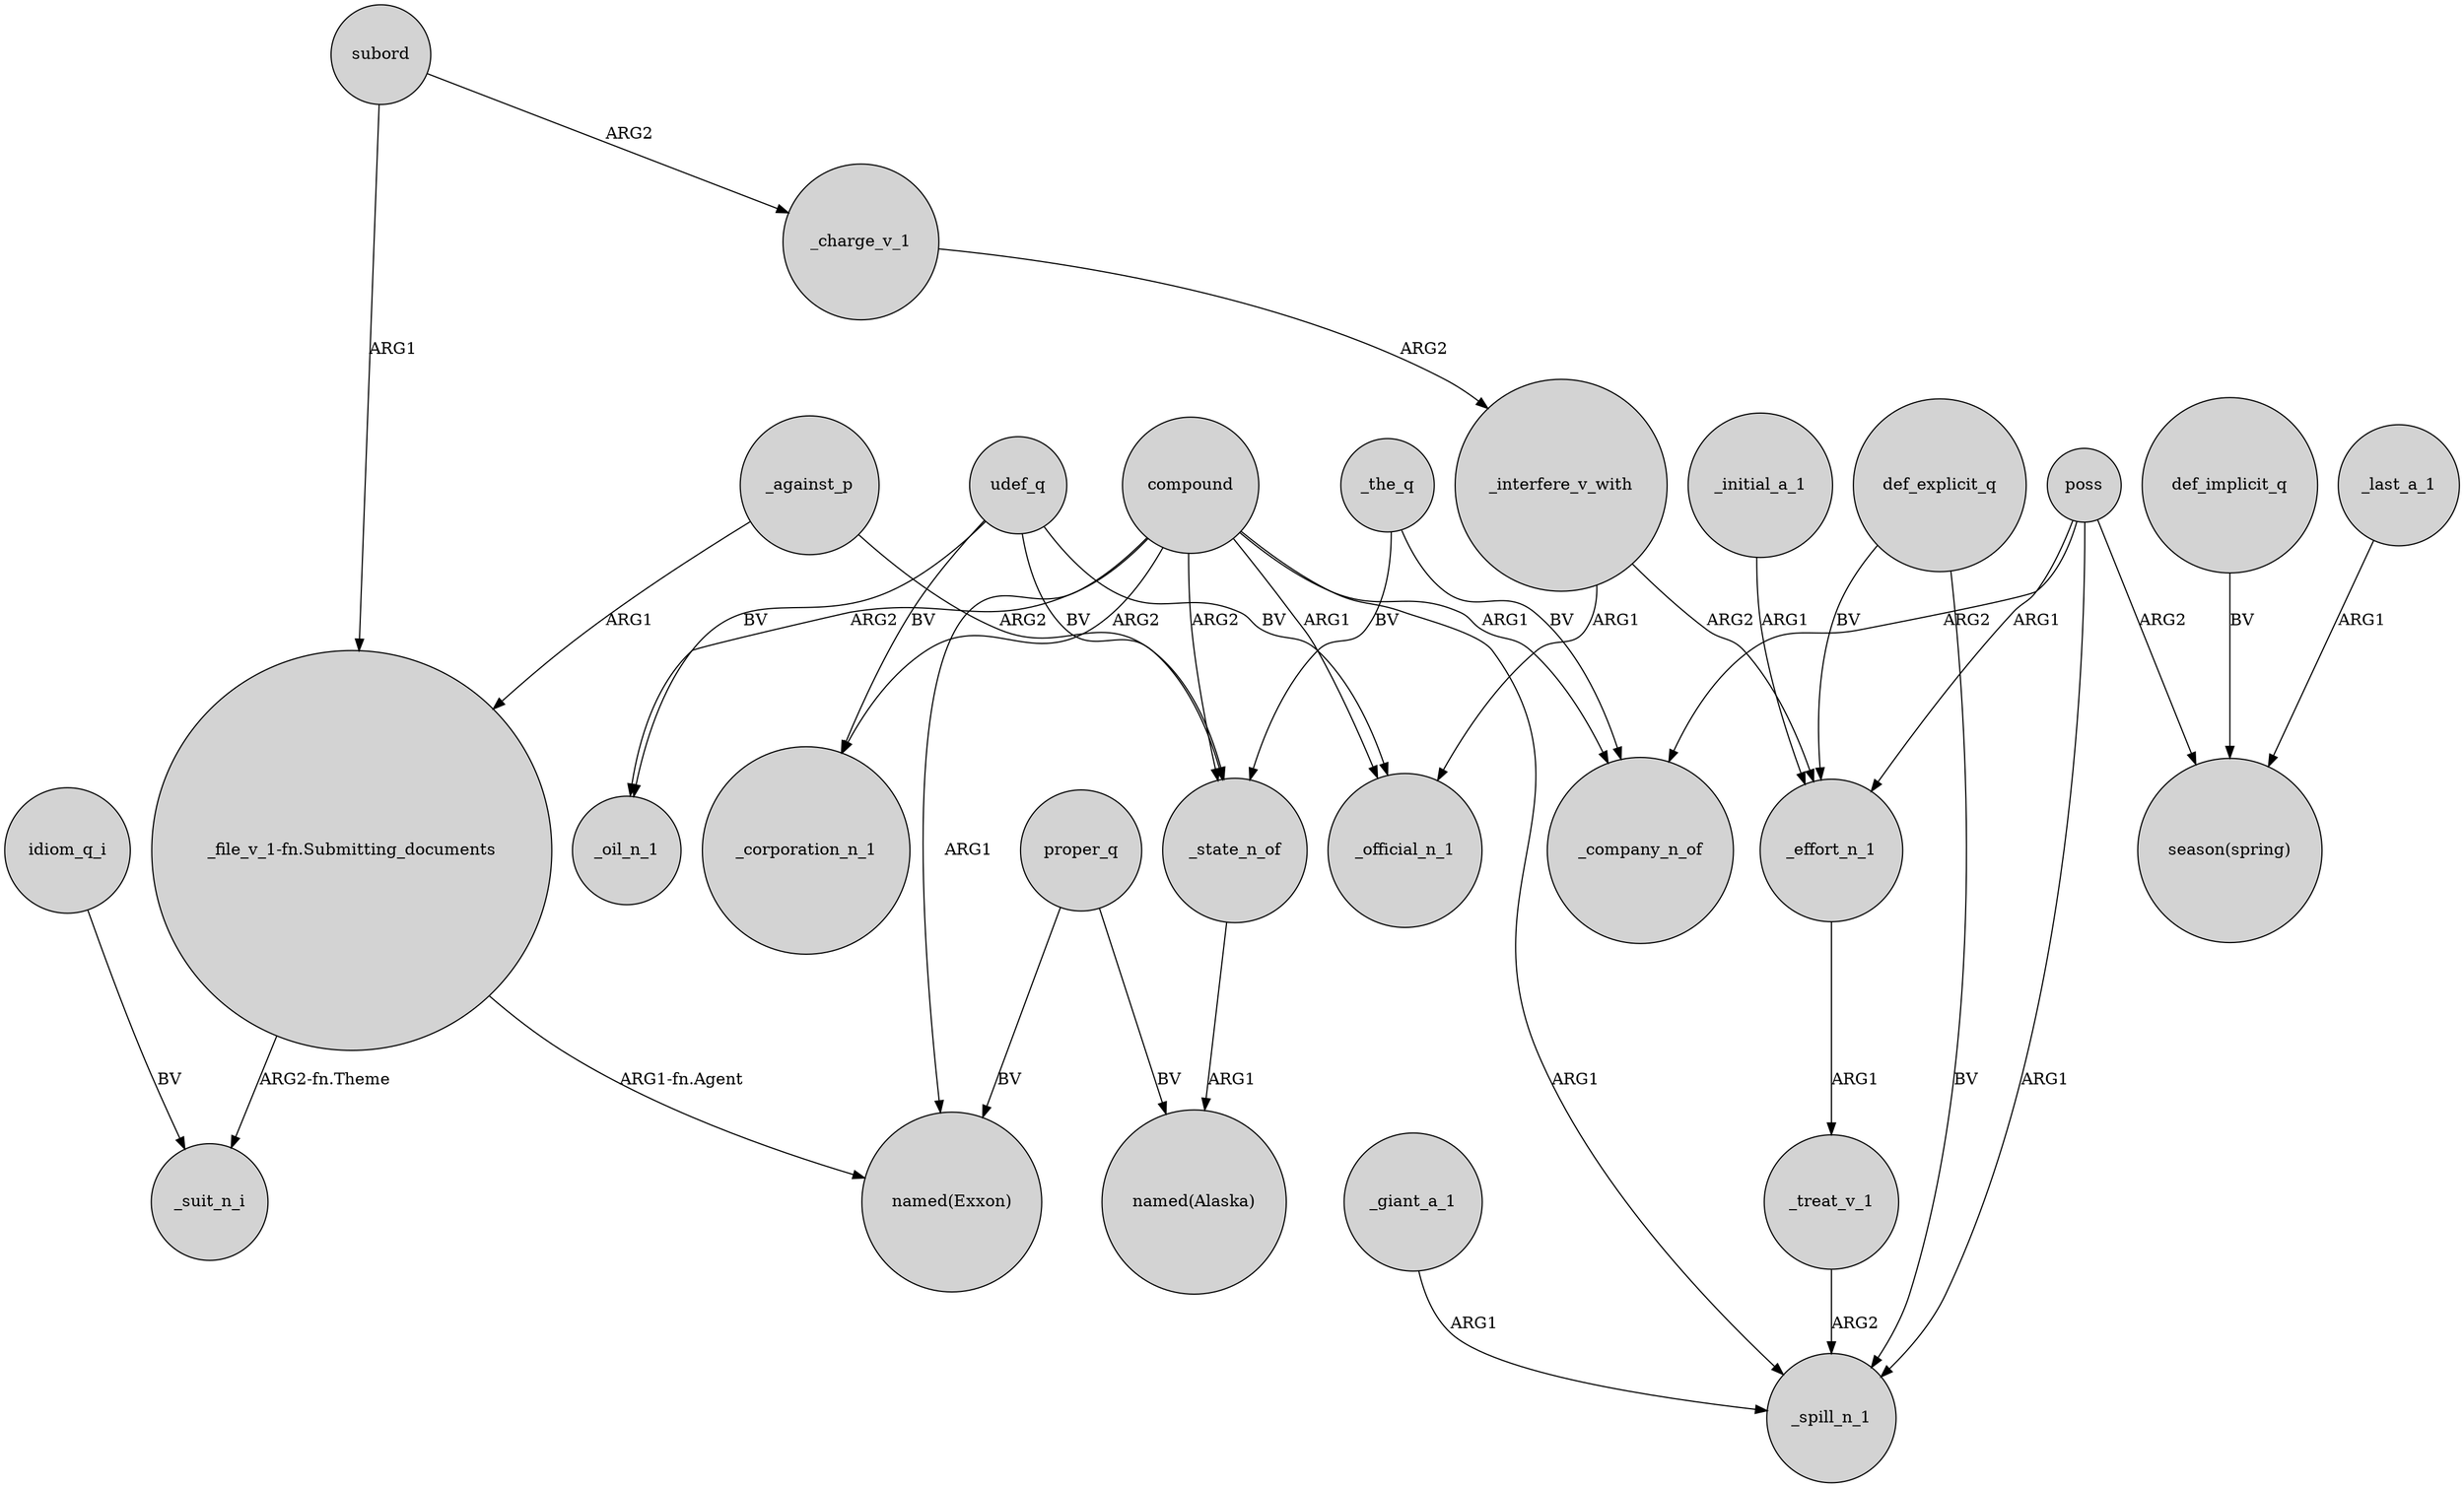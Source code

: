 digraph {
	node [shape=circle style=filled]
	_against_p -> "_file_v_1-fn.Submitting_documents" [label=ARG1]
	_charge_v_1 -> _interfere_v_with [label=ARG2]
	subord -> "_file_v_1-fn.Submitting_documents" [label=ARG1]
	_against_p -> _state_n_of [label=ARG2]
	proper_q -> "named(Exxon)" [label=BV]
	udef_q -> _state_n_of [label=BV]
	_interfere_v_with -> _official_n_1 [label=ARG1]
	idiom_q_i -> _suit_n_i [label=BV]
	compound -> _corporation_n_1 [label=ARG2]
	compound -> _state_n_of [label=ARG2]
	_giant_a_1 -> _spill_n_1 [label=ARG1]
	subord -> _charge_v_1 [label=ARG2]
	_the_q -> _state_n_of [label=BV]
	compound -> _spill_n_1 [label=ARG1]
	_initial_a_1 -> _effort_n_1 [label=ARG1]
	_the_q -> _company_n_of [label=BV]
	poss -> _spill_n_1 [label=ARG1]
	compound -> _company_n_of [label=ARG1]
	udef_q -> _corporation_n_1 [label=BV]
	proper_q -> "named(Alaska)" [label=BV]
	compound -> _oil_n_1 [label=ARG2]
	"_file_v_1-fn.Submitting_documents" -> "named(Exxon)" [label="ARG1-fn.Agent"]
	_interfere_v_with -> _effort_n_1 [label=ARG2]
	udef_q -> _official_n_1 [label=BV]
	_state_n_of -> "named(Alaska)" [label=ARG1]
	compound -> "named(Exxon)" [label=ARG1]
	def_explicit_q -> _effort_n_1 [label=BV]
	udef_q -> _oil_n_1 [label=BV]
	poss -> _effort_n_1 [label=ARG1]
	poss -> "season(spring)" [label=ARG2]
	compound -> _official_n_1 [label=ARG1]
	_last_a_1 -> "season(spring)" [label=ARG1]
	_effort_n_1 -> _treat_v_1 [label=ARG1]
	poss -> _company_n_of [label=ARG2]
	def_implicit_q -> "season(spring)" [label=BV]
	"_file_v_1-fn.Submitting_documents" -> _suit_n_i [label="ARG2-fn.Theme"]
	def_explicit_q -> _spill_n_1 [label=BV]
	_treat_v_1 -> _spill_n_1 [label=ARG2]
}
